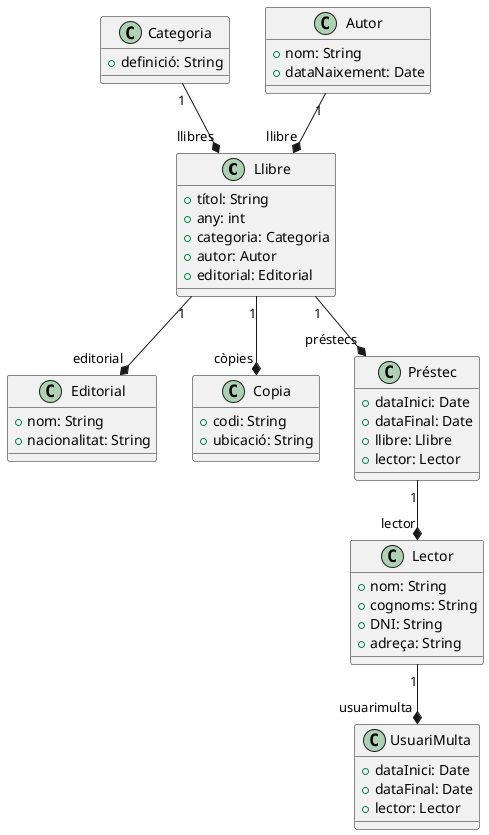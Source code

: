 @startuml

class Llibre {
    + títol: String
    + any: int
    + categoria: Categoria
    + autor: Autor
    + editorial: Editorial
}

class Editorial {
    + nom: String
    + nacionalitat: String
}

class Categoria {
    + definició: String
}

class Autor {
    + nom: String
    + dataNaixement: Date
}

class Copia {
    + codi: String
    + ubicació: String
}

class Préstec {
    + dataInici: Date
    + dataFinal: Date
    + llibre: Llibre
    + lector: Lector
}

class Lector {
    + nom: String
    + cognoms: String
    + DNI: String
    + adreça: String
}

class UsuariMulta {
    + dataInici: Date
    + dataFinal: Date
    + lector: Lector
}

Llibre "1" --* "còpies" Copia
Llibre "1" --* "préstecs" Préstec
Préstec "1" --* "lector" Lector
Lector "1" --* "usuarimulta" UsuariMulta


Llibre "1" --* "editorial" Editorial
Categoria "1" --* "llibres" Llibre
Autor "1" --* "llibre" Llibre
@enduml
